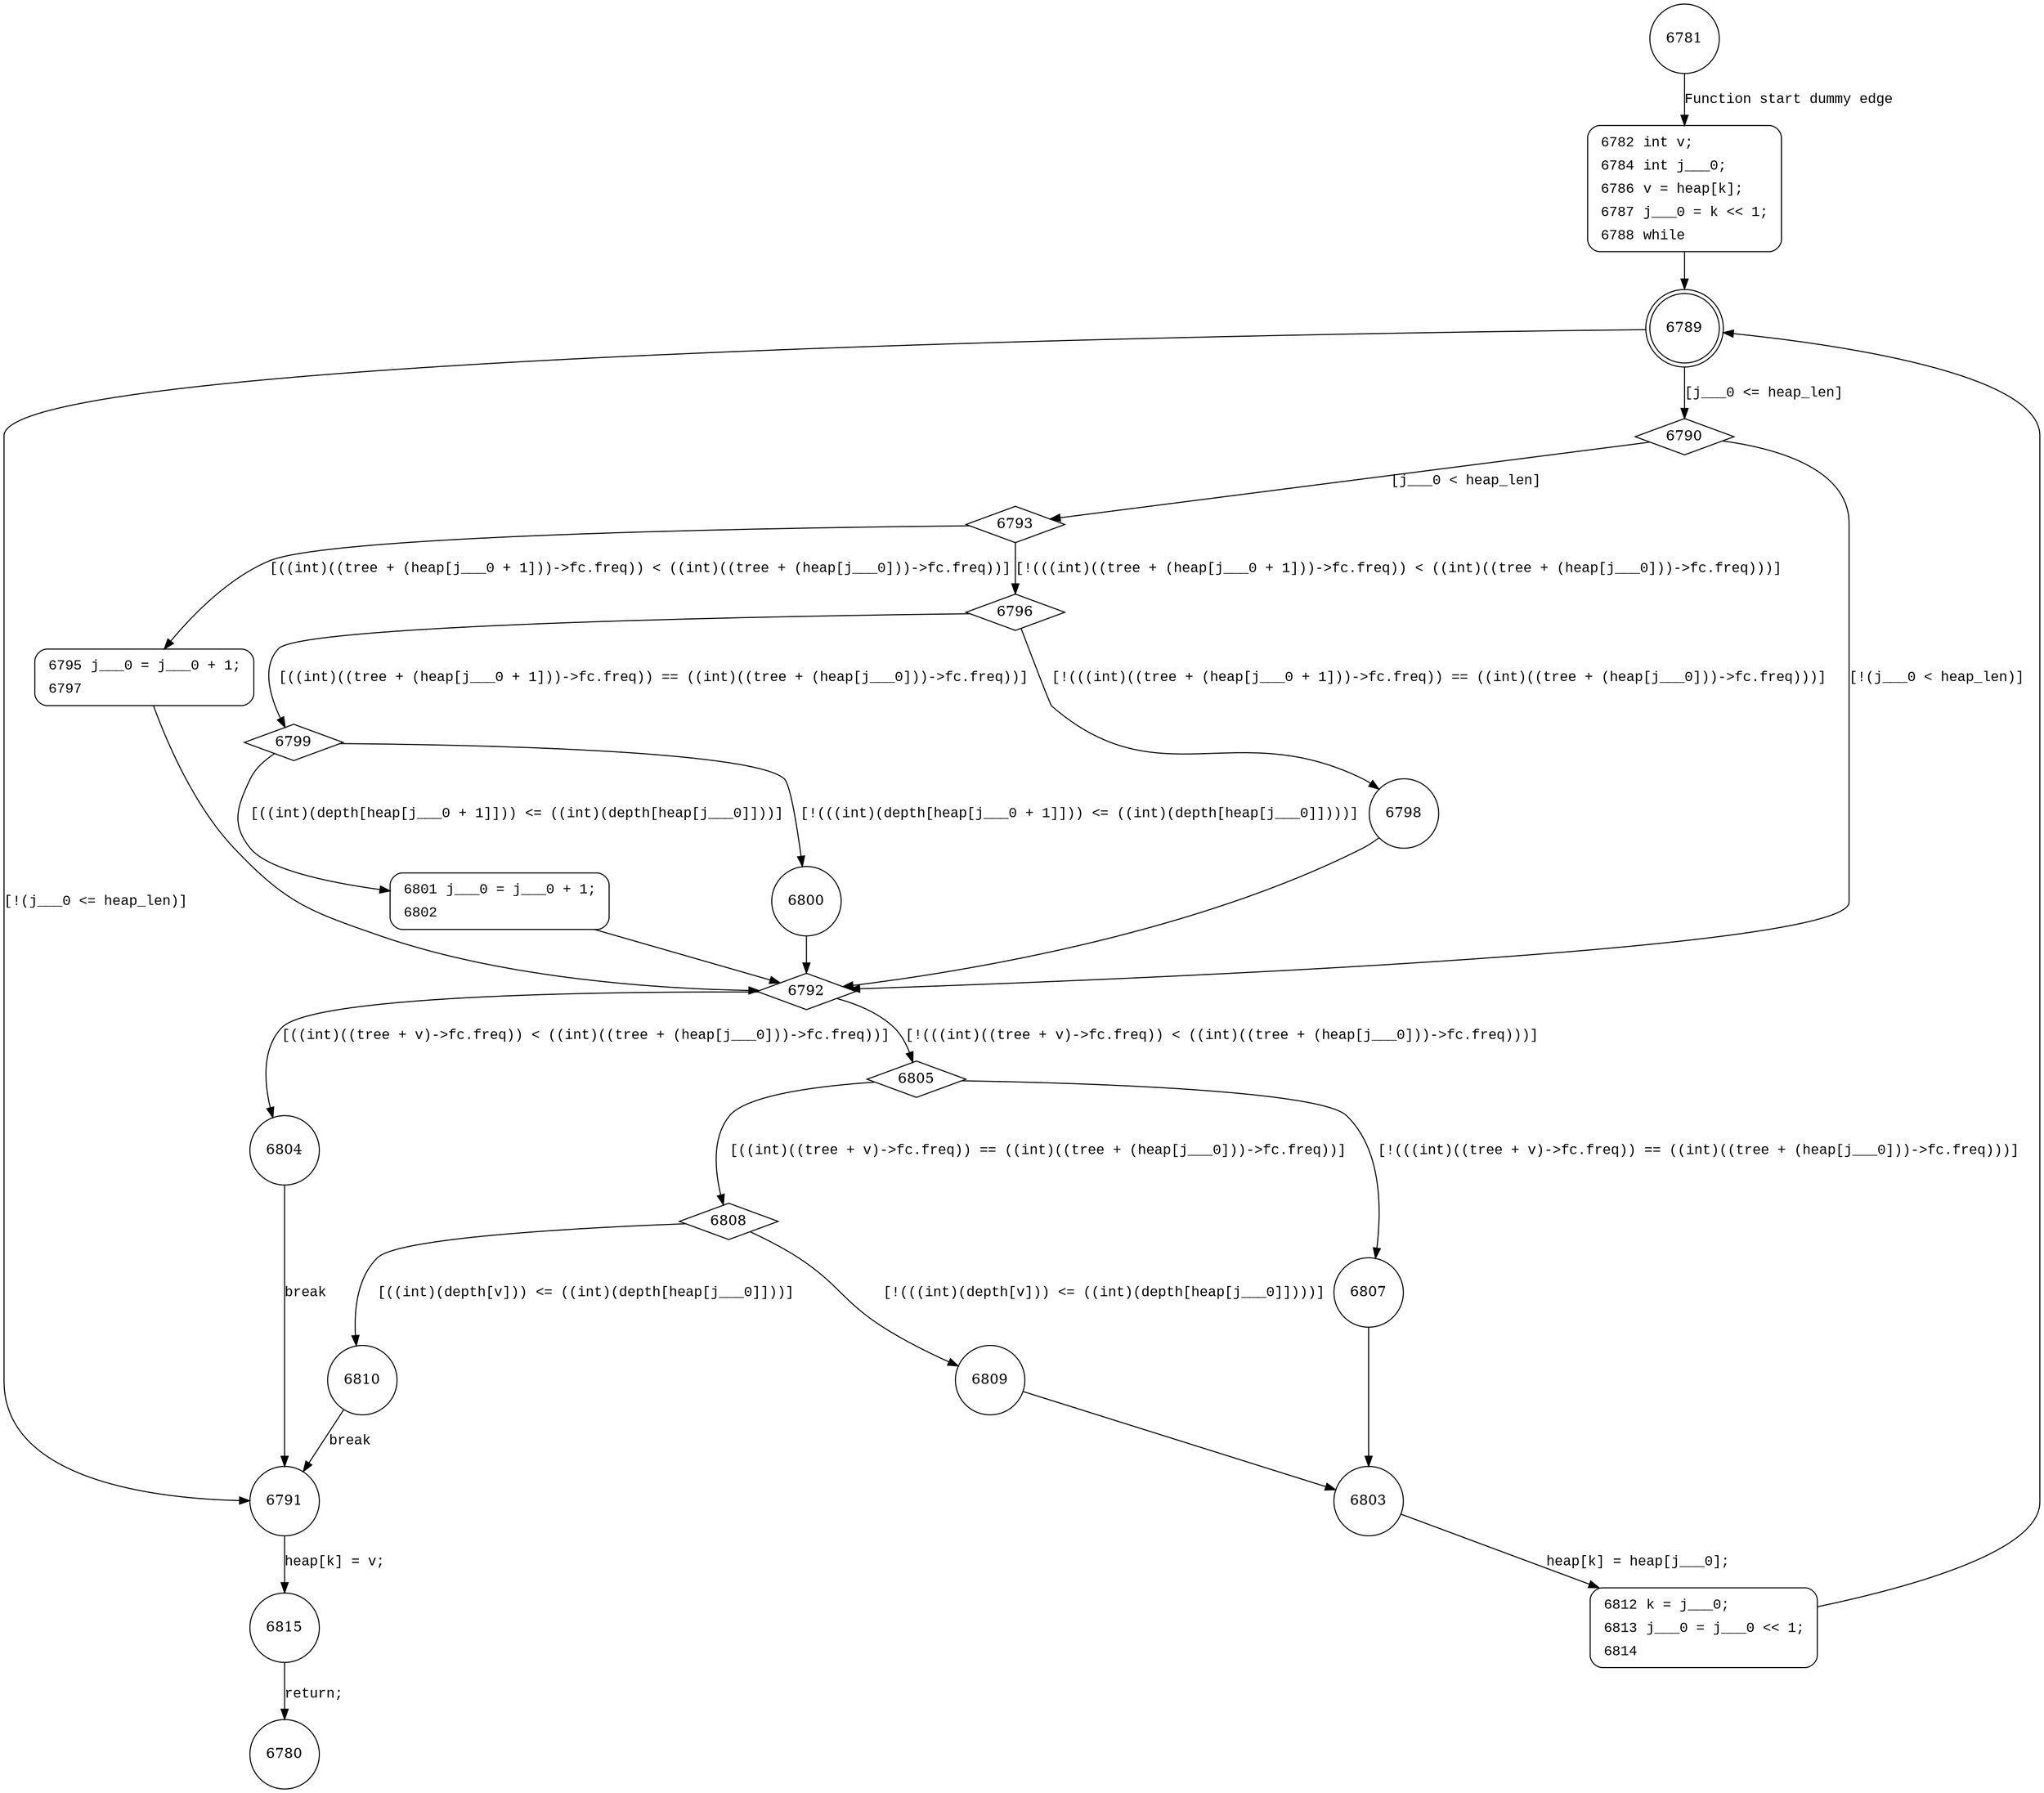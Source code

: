 digraph pqdownheap {
6781 [shape="circle"]
6782 [shape="circle"]
6789 [shape="doublecircle"]
6791 [shape="circle"]
6790 [shape="diamond"]
6792 [shape="diamond"]
6793 [shape="diamond"]
6796 [shape="diamond"]
6795 [shape="circle"]
6805 [shape="diamond"]
6804 [shape="circle"]
6815 [shape="circle"]
6807 [shape="circle"]
6808 [shape="diamond"]
6809 [shape="circle"]
6810 [shape="circle"]
6803 [shape="circle"]
6812 [shape="circle"]
6798 [shape="circle"]
6799 [shape="diamond"]
6800 [shape="circle"]
6801 [shape="circle"]
6780 [shape="circle"]
6782 [style="filled,bold" penwidth="1" fillcolor="white" fontname="Courier New" shape="Mrecord" label=<<table border="0" cellborder="0" cellpadding="3" bgcolor="white"><tr><td align="right">6782</td><td align="left">int v;</td></tr><tr><td align="right">6784</td><td align="left">int j___0;</td></tr><tr><td align="right">6786</td><td align="left">v = heap[k];</td></tr><tr><td align="right">6787</td><td align="left">j___0 = k &lt;&lt; 1;</td></tr><tr><td align="right">6788</td><td align="left">while</td></tr></table>>]
6782 -> 6789[label=""]
6795 [style="filled,bold" penwidth="1" fillcolor="white" fontname="Courier New" shape="Mrecord" label=<<table border="0" cellborder="0" cellpadding="3" bgcolor="white"><tr><td align="right">6795</td><td align="left">j___0 = j___0 + 1;</td></tr><tr><td align="right">6797</td><td align="left"></td></tr></table>>]
6795 -> 6792[label=""]
6812 [style="filled,bold" penwidth="1" fillcolor="white" fontname="Courier New" shape="Mrecord" label=<<table border="0" cellborder="0" cellpadding="3" bgcolor="white"><tr><td align="right">6812</td><td align="left">k = j___0;</td></tr><tr><td align="right">6813</td><td align="left">j___0 = j___0 &lt;&lt; 1;</td></tr><tr><td align="right">6814</td><td align="left"></td></tr></table>>]
6812 -> 6789[label=""]
6801 [style="filled,bold" penwidth="1" fillcolor="white" fontname="Courier New" shape="Mrecord" label=<<table border="0" cellborder="0" cellpadding="3" bgcolor="white"><tr><td align="right">6801</td><td align="left">j___0 = j___0 + 1;</td></tr><tr><td align="right">6802</td><td align="left"></td></tr></table>>]
6801 -> 6792[label=""]
6781 -> 6782 [label="Function start dummy edge" fontname="Courier New"]
6789 -> 6791 [label="[!(j___0 <= heap_len)]" fontname="Courier New"]
6789 -> 6790 [label="[j___0 <= heap_len]" fontname="Courier New"]
6790 -> 6792 [label="[!(j___0 < heap_len)]" fontname="Courier New"]
6790 -> 6793 [label="[j___0 < heap_len]" fontname="Courier New"]
6793 -> 6796 [label="[!(((int)((tree + (heap[j___0 + 1]))->fc.freq)) < ((int)((tree + (heap[j___0]))->fc.freq)))]" fontname="Courier New"]
6793 -> 6795 [label="[((int)((tree + (heap[j___0 + 1]))->fc.freq)) < ((int)((tree + (heap[j___0]))->fc.freq))]" fontname="Courier New"]
6792 -> 6805 [label="[!(((int)((tree + v)->fc.freq)) < ((int)((tree + (heap[j___0]))->fc.freq)))]" fontname="Courier New"]
6792 -> 6804 [label="[((int)((tree + v)->fc.freq)) < ((int)((tree + (heap[j___0]))->fc.freq))]" fontname="Courier New"]
6791 -> 6815 [label="heap[k] = v;" fontname="Courier New"]
6805 -> 6807 [label="[!(((int)((tree + v)->fc.freq)) == ((int)((tree + (heap[j___0]))->fc.freq)))]" fontname="Courier New"]
6805 -> 6808 [label="[((int)((tree + v)->fc.freq)) == ((int)((tree + (heap[j___0]))->fc.freq))]" fontname="Courier New"]
6808 -> 6809 [label="[!(((int)(depth[v])) <= ((int)(depth[heap[j___0]])))]" fontname="Courier New"]
6808 -> 6810 [label="[((int)(depth[v])) <= ((int)(depth[heap[j___0]]))]" fontname="Courier New"]
6809 -> 6803 [label="" fontname="Courier New"]
6803 -> 6812 [label="heap[k] = heap[j___0];" fontname="Courier New"]
6807 -> 6803 [label="" fontname="Courier New"]
6796 -> 6798 [label="[!(((int)((tree + (heap[j___0 + 1]))->fc.freq)) == ((int)((tree + (heap[j___0]))->fc.freq)))]" fontname="Courier New"]
6796 -> 6799 [label="[((int)((tree + (heap[j___0 + 1]))->fc.freq)) == ((int)((tree + (heap[j___0]))->fc.freq))]" fontname="Courier New"]
6799 -> 6800 [label="[!(((int)(depth[heap[j___0 + 1]])) <= ((int)(depth[heap[j___0]])))]" fontname="Courier New"]
6799 -> 6801 [label="[((int)(depth[heap[j___0 + 1]])) <= ((int)(depth[heap[j___0]]))]" fontname="Courier New"]
6800 -> 6792 [label="" fontname="Courier New"]
6804 -> 6791 [label="break" fontname="Courier New"]
6815 -> 6780 [label="return;" fontname="Courier New"]
6810 -> 6791 [label="break" fontname="Courier New"]
6798 -> 6792 [label="" fontname="Courier New"]
}